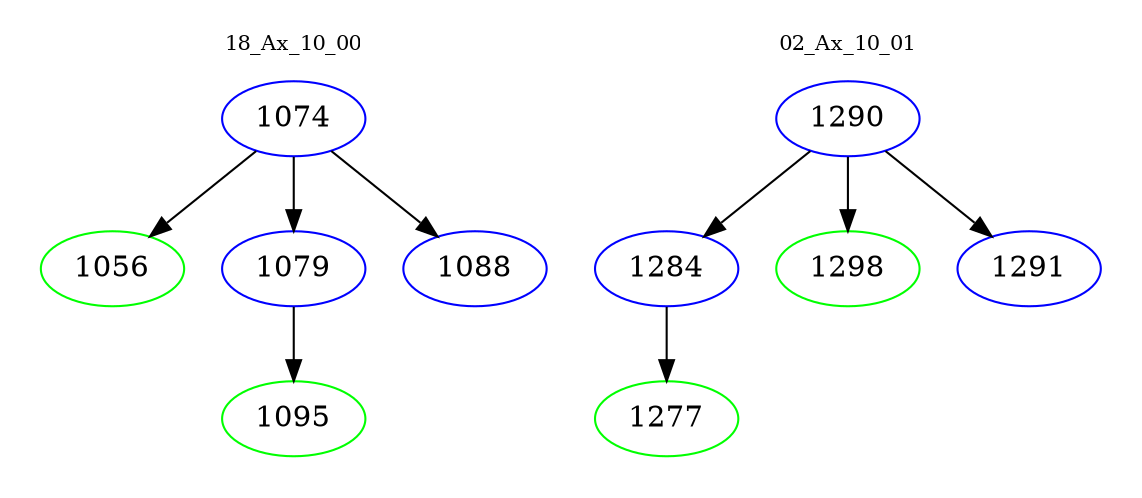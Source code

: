 digraph{
subgraph cluster_0 {
color = white
label = "18_Ax_10_00";
fontsize=10;
T0_1074 [label="1074", color="blue"]
T0_1074 -> T0_1056 [color="black"]
T0_1056 [label="1056", color="green"]
T0_1074 -> T0_1079 [color="black"]
T0_1079 [label="1079", color="blue"]
T0_1079 -> T0_1095 [color="black"]
T0_1095 [label="1095", color="green"]
T0_1074 -> T0_1088 [color="black"]
T0_1088 [label="1088", color="blue"]
}
subgraph cluster_1 {
color = white
label = "02_Ax_10_01";
fontsize=10;
T1_1290 [label="1290", color="blue"]
T1_1290 -> T1_1284 [color="black"]
T1_1284 [label="1284", color="blue"]
T1_1284 -> T1_1277 [color="black"]
T1_1277 [label="1277", color="green"]
T1_1290 -> T1_1298 [color="black"]
T1_1298 [label="1298", color="green"]
T1_1290 -> T1_1291 [color="black"]
T1_1291 [label="1291", color="blue"]
}
}
